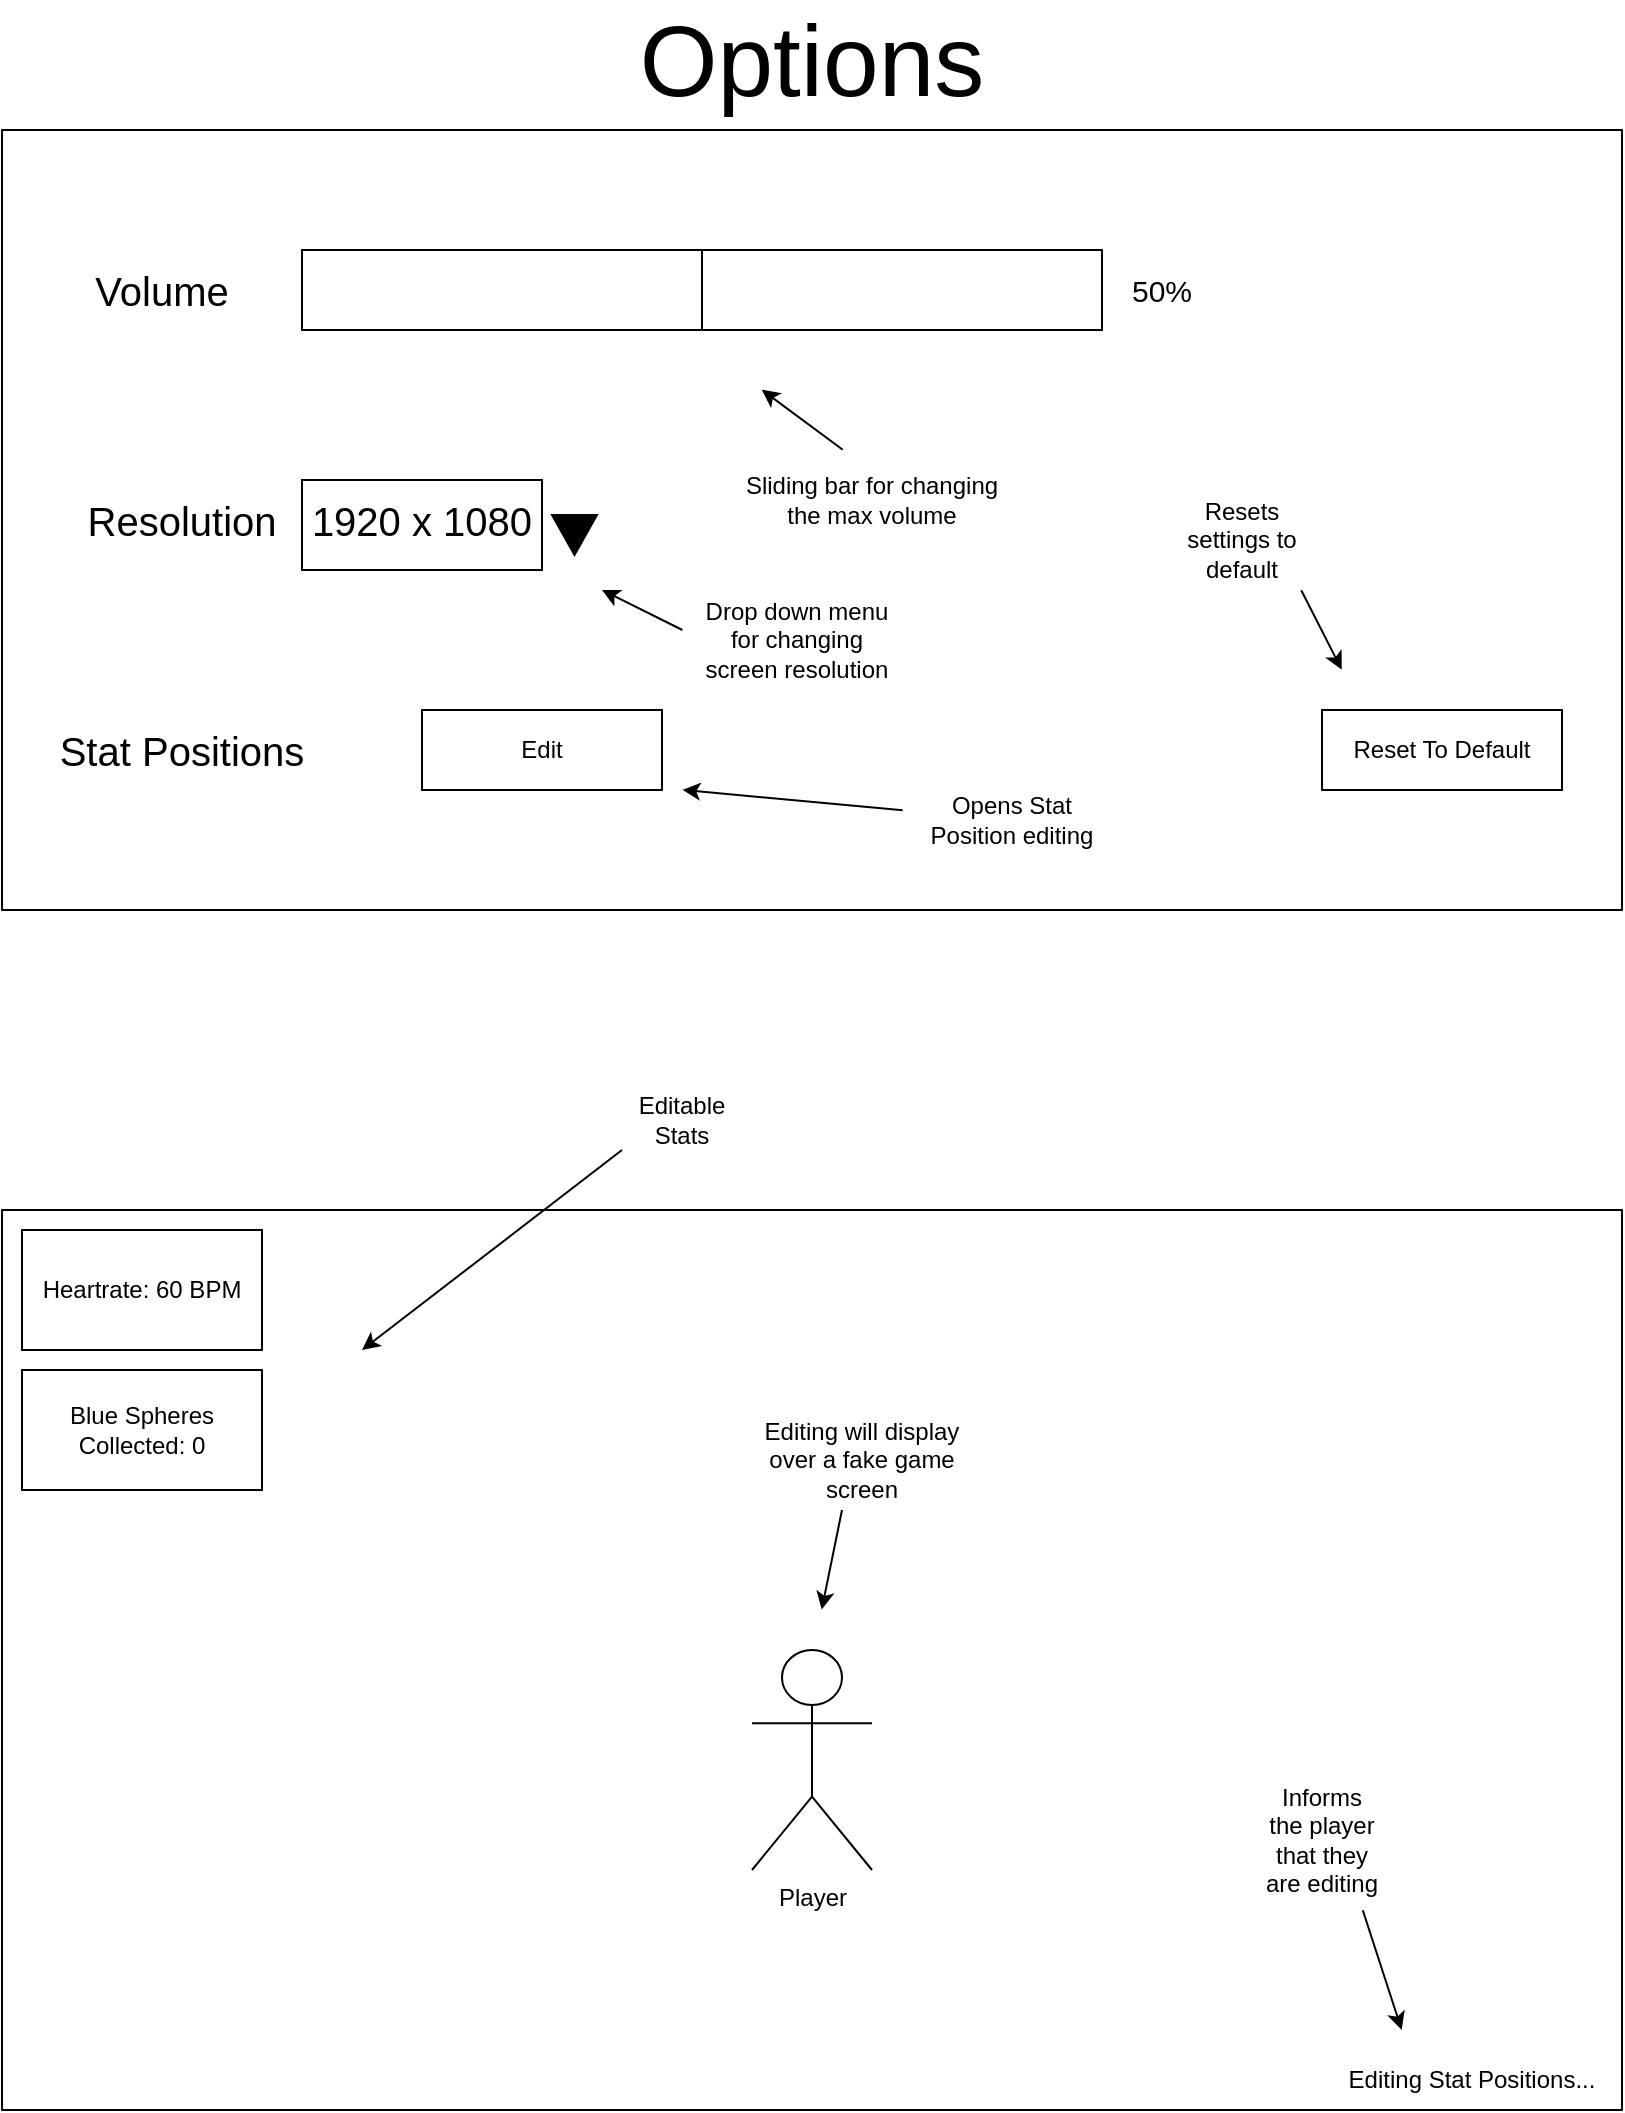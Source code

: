 <mxfile version="24.7.14">
  <diagram name="Page-1" id="G6otzI7v_6QWOif55KQC">
    <mxGraphModel dx="1434" dy="780" grid="1" gridSize="10" guides="1" tooltips="1" connect="1" arrows="1" fold="1" page="1" pageScale="1" pageWidth="850" pageHeight="1100" math="0" shadow="0">
      <root>
        <mxCell id="0" />
        <mxCell id="1" parent="0" />
        <mxCell id="mrn_jg1cxD9M8_EMrljo-1" value="&lt;font style=&quot;font-size: 50px;&quot;&gt;Options&lt;/font&gt;" style="text;html=1;align=center;verticalAlign=middle;whiteSpace=wrap;rounded=0;" parent="1" vertex="1">
          <mxGeometry x="395" y="30" width="60" height="30" as="geometry" />
        </mxCell>
        <mxCell id="mrn_jg1cxD9M8_EMrljo-2" value="" style="rounded=0;whiteSpace=wrap;html=1;" parent="1" vertex="1">
          <mxGeometry x="20" y="80" width="810" height="390" as="geometry" />
        </mxCell>
        <mxCell id="mrn_jg1cxD9M8_EMrljo-3" value="&lt;font style=&quot;font-size: 20px;&quot;&gt;Volume&lt;/font&gt;" style="text;html=1;align=center;verticalAlign=middle;whiteSpace=wrap;rounded=0;" parent="1" vertex="1">
          <mxGeometry x="70" y="145" width="60" height="30" as="geometry" />
        </mxCell>
        <mxCell id="mrn_jg1cxD9M8_EMrljo-4" value="" style="rounded=0;whiteSpace=wrap;html=1;" parent="1" vertex="1">
          <mxGeometry x="170" y="140" width="400" height="40" as="geometry" />
        </mxCell>
        <mxCell id="mrn_jg1cxD9M8_EMrljo-5" value="" style="endArrow=none;html=1;rounded=0;entryX=0.5;entryY=0;entryDx=0;entryDy=0;exitX=0.5;exitY=1;exitDx=0;exitDy=0;" parent="1" source="mrn_jg1cxD9M8_EMrljo-4" target="mrn_jg1cxD9M8_EMrljo-4" edge="1">
          <mxGeometry width="50" height="50" relative="1" as="geometry">
            <mxPoint x="310" y="140" as="sourcePoint" />
            <mxPoint x="360" y="90" as="targetPoint" />
          </mxGeometry>
        </mxCell>
        <mxCell id="mrn_jg1cxD9M8_EMrljo-6" value="&lt;font style=&quot;font-size: 15px;&quot;&gt;50%&lt;/font&gt;" style="text;html=1;align=center;verticalAlign=middle;whiteSpace=wrap;rounded=0;" parent="1" vertex="1">
          <mxGeometry x="570" y="145" width="60" height="30" as="geometry" />
        </mxCell>
        <mxCell id="mrn_jg1cxD9M8_EMrljo-7" value="Reset To Default" style="rounded=0;whiteSpace=wrap;html=1;" parent="1" vertex="1">
          <mxGeometry x="680" y="370" width="120" height="40" as="geometry" />
        </mxCell>
        <mxCell id="mrn_jg1cxD9M8_EMrljo-13" value="&lt;font style=&quot;font-size: 20px;&quot;&gt;Resolution&lt;/font&gt;" style="text;html=1;align=center;verticalAlign=middle;whiteSpace=wrap;rounded=0;" parent="1" vertex="1">
          <mxGeometry x="80" y="260" width="60" height="30" as="geometry" />
        </mxCell>
        <mxCell id="_1HRCHqRopz9uf36RZ9b-4" value="" style="rounded=0;whiteSpace=wrap;html=1;" vertex="1" parent="1">
          <mxGeometry x="170" y="255" width="120" height="45" as="geometry" />
        </mxCell>
        <mxCell id="mrn_jg1cxD9M8_EMrljo-14" value="&lt;font style=&quot;font-size: 20px;&quot;&gt;1920 x 1080&lt;/font&gt;" style="text;html=1;align=center;verticalAlign=middle;whiteSpace=wrap;rounded=0;" parent="1" vertex="1">
          <mxGeometry x="170" y="260" width="120" height="30" as="geometry" />
        </mxCell>
        <mxCell id="mrn_jg1cxD9M8_EMrljo-15" value="&lt;font style=&quot;font-size: 20px;&quot;&gt;Stat Positions&lt;/font&gt;" style="text;html=1;align=center;verticalAlign=middle;whiteSpace=wrap;rounded=0;" parent="1" vertex="1">
          <mxGeometry x="40" y="375" width="140" height="30" as="geometry" />
        </mxCell>
        <mxCell id="mrn_jg1cxD9M8_EMrljo-16" value="Edit" style="rounded=0;whiteSpace=wrap;html=1;" parent="1" vertex="1">
          <mxGeometry x="230" y="370" width="120" height="40" as="geometry" />
        </mxCell>
        <mxCell id="mrn_jg1cxD9M8_EMrljo-19" value="" style="rounded=0;whiteSpace=wrap;html=1;" parent="1" vertex="1">
          <mxGeometry x="20" y="620" width="810" height="450" as="geometry" />
        </mxCell>
        <mxCell id="mrn_jg1cxD9M8_EMrljo-18" value="Heartrate: 60 BPM" style="rounded=0;whiteSpace=wrap;html=1;" parent="1" vertex="1">
          <mxGeometry x="30" y="630" width="120" height="60" as="geometry" />
        </mxCell>
        <mxCell id="mrn_jg1cxD9M8_EMrljo-20" value="Player&lt;div&gt;&lt;br&gt;&lt;/div&gt;" style="shape=umlActor;verticalLabelPosition=bottom;verticalAlign=top;html=1;outlineConnect=0;" parent="1" vertex="1">
          <mxGeometry x="395" y="840" width="60" height="110" as="geometry" />
        </mxCell>
        <mxCell id="mrn_jg1cxD9M8_EMrljo-23" value="Blue Spheres Collected: 0" style="rounded=0;whiteSpace=wrap;html=1;" parent="1" vertex="1">
          <mxGeometry x="30" y="700" width="120" height="60" as="geometry" />
        </mxCell>
        <mxCell id="mrn_jg1cxD9M8_EMrljo-24" value="Editing Stat Positions..." style="text;html=1;align=center;verticalAlign=middle;whiteSpace=wrap;rounded=0;" parent="1" vertex="1">
          <mxGeometry x="680" y="1040" width="150" height="30" as="geometry" />
        </mxCell>
        <mxCell id="mrn_jg1cxD9M8_EMrljo-25" value="" style="endArrow=classic;html=1;rounded=0;exitX=0;exitY=1;exitDx=0;exitDy=0;" parent="1" source="mrn_jg1cxD9M8_EMrljo-26" edge="1">
          <mxGeometry width="50" height="50" relative="1" as="geometry">
            <mxPoint x="320" y="590" as="sourcePoint" />
            <mxPoint x="200" y="690" as="targetPoint" />
          </mxGeometry>
        </mxCell>
        <mxCell id="mrn_jg1cxD9M8_EMrljo-26" value="Editable Stats" style="text;html=1;align=center;verticalAlign=middle;whiteSpace=wrap;rounded=0;" parent="1" vertex="1">
          <mxGeometry x="330" y="560" width="60" height="30" as="geometry" />
        </mxCell>
        <mxCell id="mrn_jg1cxD9M8_EMrljo-27" value="" style="endArrow=classic;html=1;rounded=0;entryX=0.864;entryY=0.911;entryDx=0;entryDy=0;entryPerimeter=0;exitX=0.84;exitY=0.778;exitDx=0;exitDy=0;exitPerimeter=0;" parent="1" source="mrn_jg1cxD9M8_EMrljo-19" target="mrn_jg1cxD9M8_EMrljo-19" edge="1">
          <mxGeometry width="50" height="50" relative="1" as="geometry">
            <mxPoint x="610" y="1000" as="sourcePoint" />
            <mxPoint x="660" y="950" as="targetPoint" />
          </mxGeometry>
        </mxCell>
        <mxCell id="mrn_jg1cxD9M8_EMrljo-28" value="Informs the player that they are editing" style="text;html=1;align=center;verticalAlign=middle;whiteSpace=wrap;rounded=0;" parent="1" vertex="1">
          <mxGeometry x="650" y="920" width="60" height="30" as="geometry" />
        </mxCell>
        <mxCell id="mrn_jg1cxD9M8_EMrljo-29" value="" style="endArrow=classic;html=1;rounded=0;entryX=0.506;entryY=0.444;entryDx=0;entryDy=0;entryPerimeter=0;" parent="1" target="mrn_jg1cxD9M8_EMrljo-19" edge="1">
          <mxGeometry width="50" height="50" relative="1" as="geometry">
            <mxPoint x="440" y="770" as="sourcePoint" />
            <mxPoint x="480" y="720" as="targetPoint" />
          </mxGeometry>
        </mxCell>
        <mxCell id="mrn_jg1cxD9M8_EMrljo-30" value="Editing will display over a fake game screen" style="text;html=1;align=center;verticalAlign=middle;whiteSpace=wrap;rounded=0;" parent="1" vertex="1">
          <mxGeometry x="395" y="730" width="110" height="30" as="geometry" />
        </mxCell>
        <mxCell id="mrn_jg1cxD9M8_EMrljo-31" value="" style="endArrow=classic;html=1;rounded=0;entryX=0.827;entryY=0.692;entryDx=0;entryDy=0;entryPerimeter=0;exitX=0.802;exitY=0.59;exitDx=0;exitDy=0;exitPerimeter=0;" parent="1" source="mrn_jg1cxD9M8_EMrljo-2" target="mrn_jg1cxD9M8_EMrljo-2" edge="1">
          <mxGeometry width="50" height="50" relative="1" as="geometry">
            <mxPoint x="640" y="310" as="sourcePoint" />
            <mxPoint x="690" y="260" as="targetPoint" />
          </mxGeometry>
        </mxCell>
        <mxCell id="_1HRCHqRopz9uf36RZ9b-1" value="Resets settings to default" style="text;html=1;align=center;verticalAlign=middle;whiteSpace=wrap;rounded=0;" vertex="1" parent="1">
          <mxGeometry x="610" y="270" width="60" height="30" as="geometry" />
        </mxCell>
        <mxCell id="_1HRCHqRopz9uf36RZ9b-2" value="" style="endArrow=classic;html=1;rounded=0;entryX=0.469;entryY=0.333;entryDx=0;entryDy=0;entryPerimeter=0;exitX=0.519;exitY=0.41;exitDx=0;exitDy=0;exitPerimeter=0;" edge="1" parent="1" source="mrn_jg1cxD9M8_EMrljo-2" target="mrn_jg1cxD9M8_EMrljo-2">
          <mxGeometry width="50" height="50" relative="1" as="geometry">
            <mxPoint x="420" y="270" as="sourcePoint" />
            <mxPoint x="470" y="220" as="targetPoint" />
          </mxGeometry>
        </mxCell>
        <mxCell id="_1HRCHqRopz9uf36RZ9b-3" value="Sliding bar for changing the max volume" style="text;html=1;align=center;verticalAlign=middle;whiteSpace=wrap;rounded=0;" vertex="1" parent="1">
          <mxGeometry x="390" y="250" width="130" height="30" as="geometry" />
        </mxCell>
        <mxCell id="_1HRCHqRopz9uf36RZ9b-5" value="" style="endArrow=classic;html=1;rounded=0;exitX=0.42;exitY=0.641;exitDx=0;exitDy=0;exitPerimeter=0;" edge="1" parent="1" source="mrn_jg1cxD9M8_EMrljo-2">
          <mxGeometry width="50" height="50" relative="1" as="geometry">
            <mxPoint x="220" y="360" as="sourcePoint" />
            <mxPoint x="320" y="310" as="targetPoint" />
          </mxGeometry>
        </mxCell>
        <mxCell id="_1HRCHqRopz9uf36RZ9b-6" value="Drop down menu for changing screen resolution" style="text;html=1;align=center;verticalAlign=middle;whiteSpace=wrap;rounded=0;" vertex="1" parent="1">
          <mxGeometry x="365" y="320" width="105" height="30" as="geometry" />
        </mxCell>
        <mxCell id="_1HRCHqRopz9uf36RZ9b-7" value="" style="triangle;whiteSpace=wrap;html=1;rotation=90;fillColor=#000000;" vertex="1" parent="1">
          <mxGeometry x="296.25" y="271.25" width="20" height="22.5" as="geometry" />
        </mxCell>
        <mxCell id="_1HRCHqRopz9uf36RZ9b-8" value="" style="endArrow=classic;html=1;rounded=0;entryX=0.42;entryY=0.846;entryDx=0;entryDy=0;entryPerimeter=0;exitX=0.556;exitY=0.872;exitDx=0;exitDy=0;exitPerimeter=0;" edge="1" parent="1" source="mrn_jg1cxD9M8_EMrljo-2" target="mrn_jg1cxD9M8_EMrljo-2">
          <mxGeometry width="50" height="50" relative="1" as="geometry">
            <mxPoint x="430" y="450" as="sourcePoint" />
            <mxPoint x="480" y="400" as="targetPoint" />
          </mxGeometry>
        </mxCell>
        <mxCell id="_1HRCHqRopz9uf36RZ9b-9" value="Opens Stat Position editing" style="text;html=1;align=center;verticalAlign=middle;whiteSpace=wrap;rounded=0;" vertex="1" parent="1">
          <mxGeometry x="480" y="410" width="90" height="30" as="geometry" />
        </mxCell>
      </root>
    </mxGraphModel>
  </diagram>
</mxfile>
